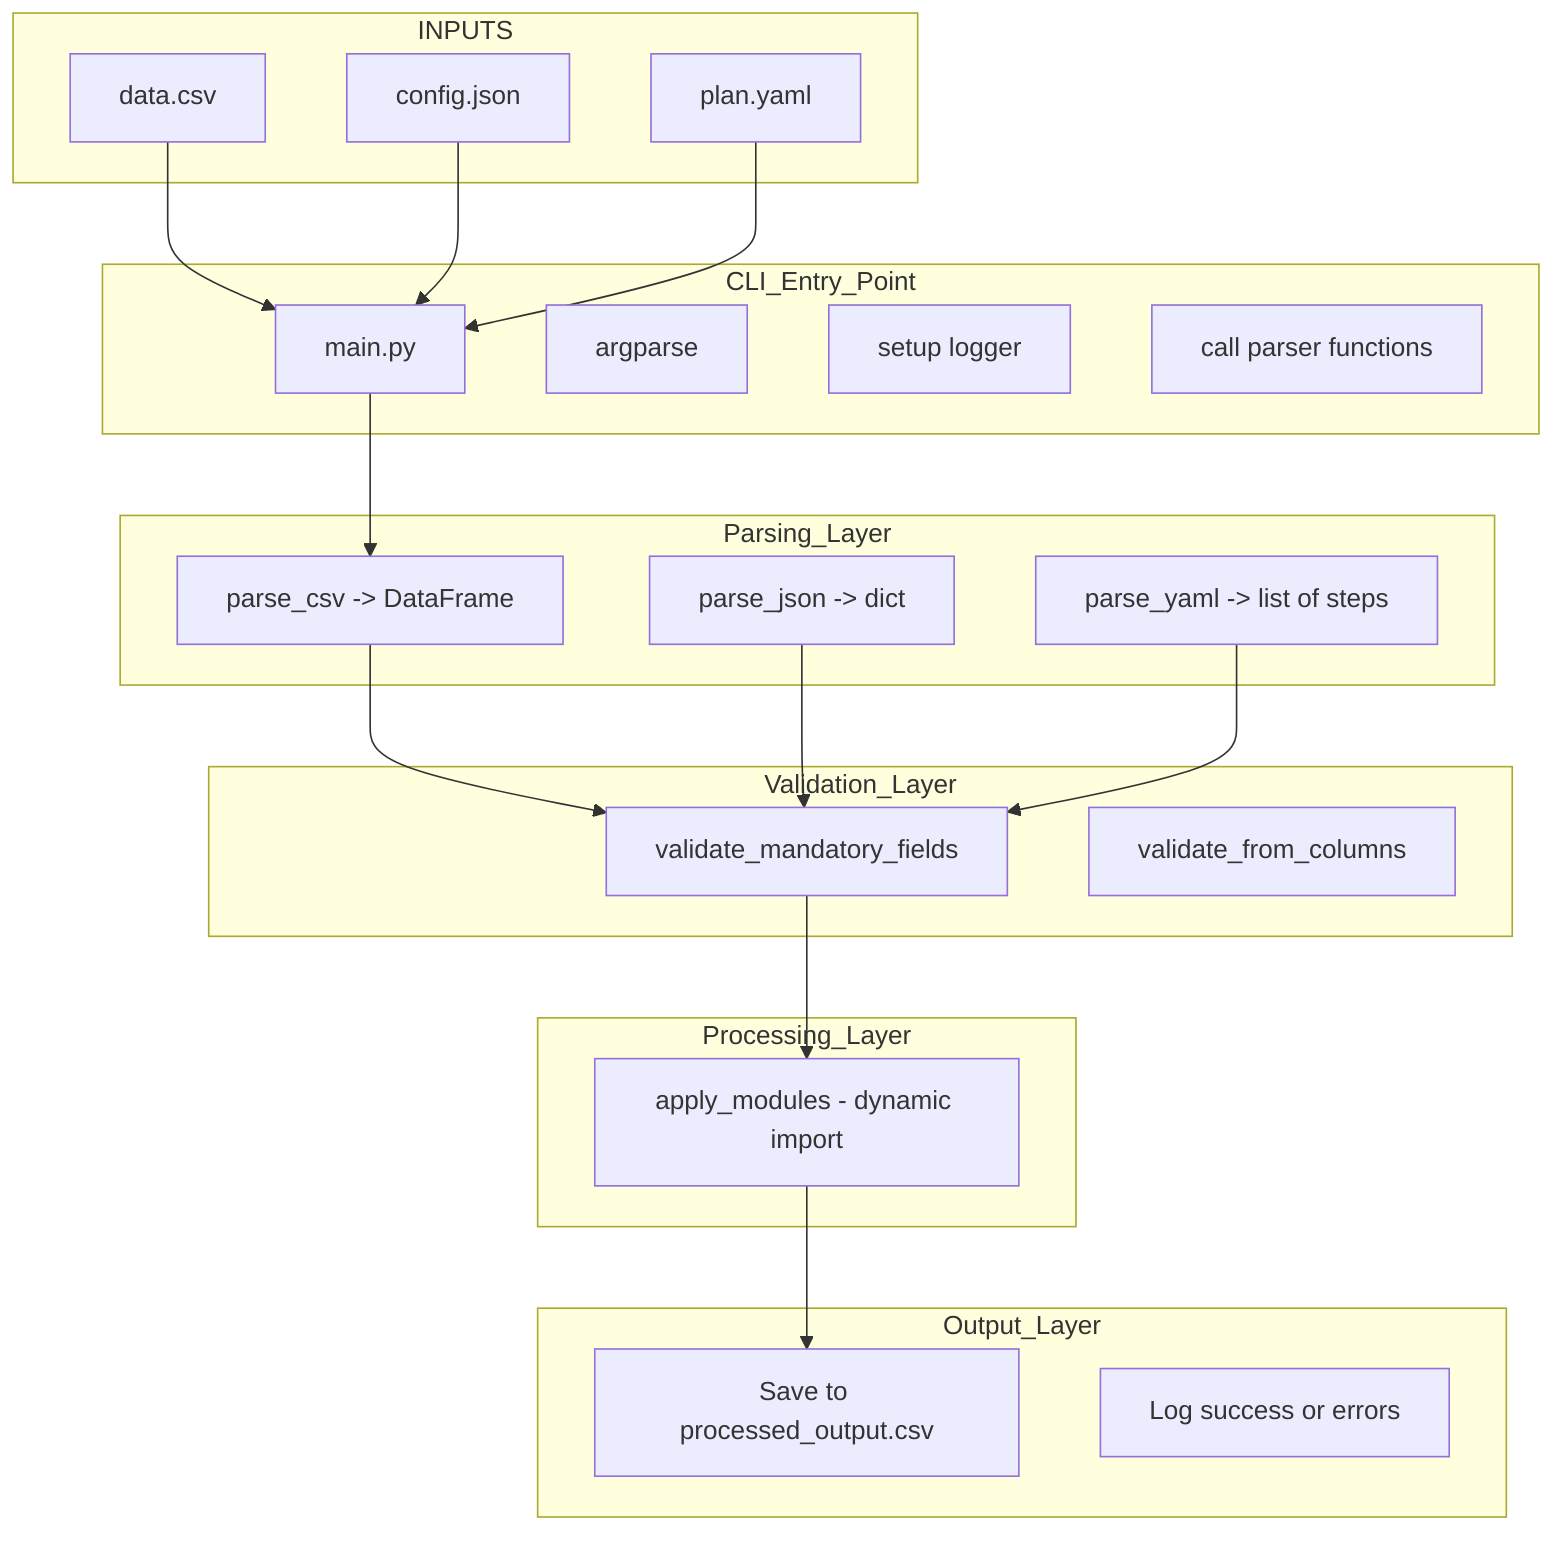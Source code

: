 flowchart TD
    subgraph INPUTS
        A1["data.csv"]
        A2["config.json"]
        A3["plan.yaml"]
    end

    A1 --> B1
    A2 --> B1
    A3 --> B1

    subgraph CLI_Entry_Point
        B1["main.py"]
        B2["argparse"]
        B3["setup logger"]
        B4["call parser functions"]
    end

    B1 --> C1

    subgraph Parsing_Layer
        C1["parse_csv -> DataFrame"]
        C2["parse_json -> dict"]
        C3["parse_yaml -> list of steps"]
    end

    C1 --> D1
    C2 --> D1
    C3 --> D1

    subgraph Validation_Layer
        D1["validate_mandatory_fields"]
        D2["validate_from_columns"]
    end

    D1 --> E1

    subgraph Processing_Layer
        E1["apply_modules - dynamic import"]
    end

    E1 --> F1

    subgraph Output_Layer
        F1["Save to processed_output.csv"]
        F2["Log success or errors"]
    end